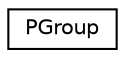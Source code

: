 digraph "Graphical Class Hierarchy"
{
 // LATEX_PDF_SIZE
  edge [fontname="Helvetica",fontsize="10",labelfontname="Helvetica",labelfontsize="10"];
  node [fontname="Helvetica",fontsize="10",shape=record];
  rankdir="LR";
  Node0 [label="PGroup",height=0.2,width=0.4,color="black", fillcolor="white", style="filled",URL="$db/d1b/sqlite3_8c.html#da/d33/structPGroup",tooltip=" "];
}
